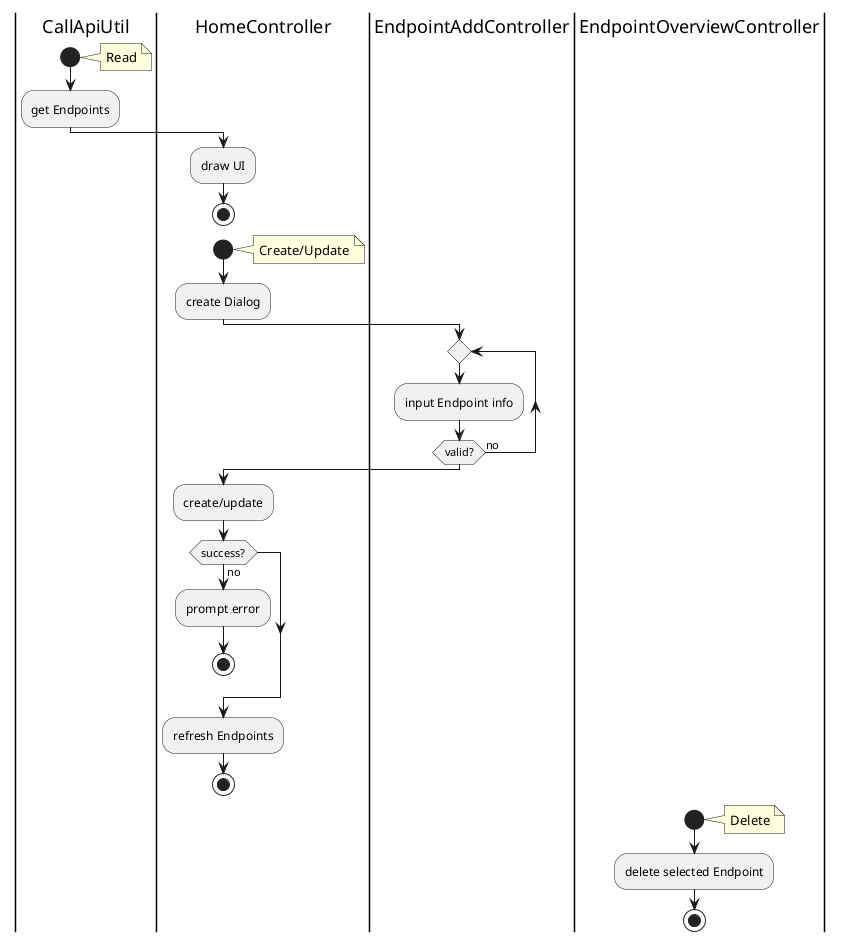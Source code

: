 @startuml
|CallApiUtil|
start
note right : Read
:get Endpoints;
|HomeController|
:draw UI;
stop

start
note right : Create/Update
:create Dialog;
|EndpointAddController|
repeat
:input Endpoint info;
repeat while (valid?) is (no)
|HomeController|
:create/update;
if (success?) then (no)
:prompt error;
stop
endif
:refresh Endpoints;
stop

|EndpointOverviewController|
start
note right : Delete
:delete selected Endpoint;
stop


@enduml